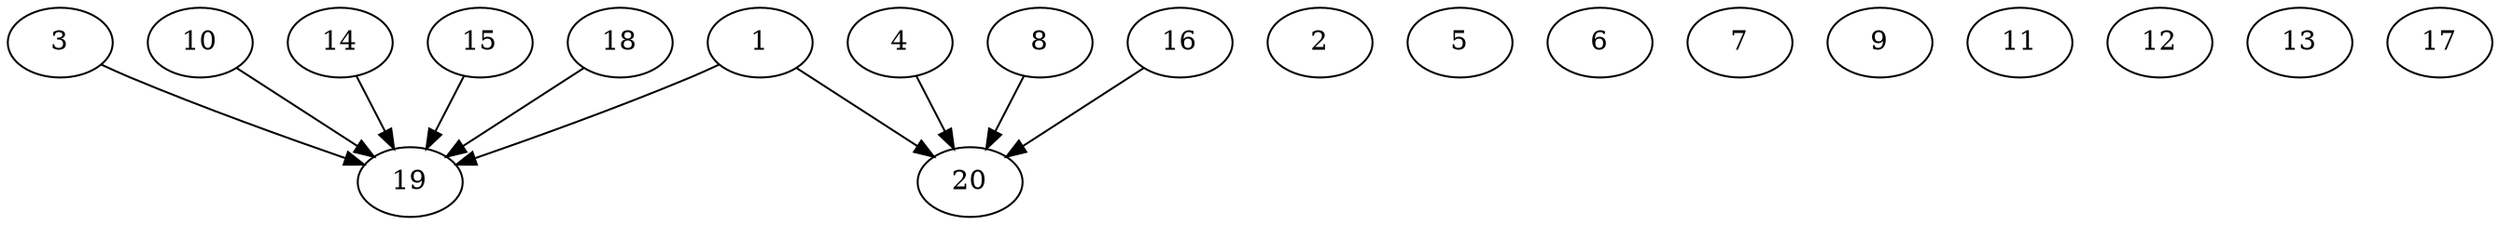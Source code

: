 // DAG automatically generated by daggen at Thu Oct  3 13:58:42 2019
// ./daggen --dot -n 20 --ccr 0.3 --fat 0.9 --regular 0.5 --density 0.6 --mindata 5242880 --maxdata 52428800 
digraph G {
  1 [size="38686720", alpha="0.12", expect_size="11606016"] 
  1 -> 19 [size ="11606016"]
  1 -> 20 [size ="11606016"]
  2 [size="130167467", alpha="0.09", expect_size="39050240"] 
  3 [size="115053227", alpha="0.18", expect_size="34515968"] 
  3 -> 19 [size ="34515968"]
  4 [size="117364053", alpha="0.14", expect_size="35209216"] 
  4 -> 20 [size ="35209216"]
  5 [size="22401707", alpha="0.08", expect_size="6720512"] 
  6 [size="51066880", alpha="0.04", expect_size="15320064"] 
  7 [size="26047147", alpha="0.09", expect_size="7814144"] 
  8 [size="129341440", alpha="0.17", expect_size="38802432"] 
  8 -> 20 [size ="38802432"]
  9 [size="59712853", alpha="0.11", expect_size="17913856"] 
  10 [size="166178133", alpha="0.07", expect_size="49853440"] 
  10 -> 19 [size ="49853440"]
  11 [size="67532800", alpha="0.08", expect_size="20259840"] 
  12 [size="163075413", alpha="0.04", expect_size="48922624"] 
  13 [size="75892053", alpha="0.04", expect_size="22767616"] 
  14 [size="56753493", alpha="0.09", expect_size="17026048"] 
  14 -> 19 [size ="17026048"]
  15 [size="163618133", alpha="0.07", expect_size="49085440"] 
  15 -> 19 [size ="49085440"]
  16 [size="71881387", alpha="0.00", expect_size="21564416"] 
  16 -> 20 [size ="21564416"]
  17 [size="102116693", alpha="0.13", expect_size="30635008"] 
  18 [size="173312000", alpha="0.02", expect_size="51993600"] 
  18 -> 19 [size ="51993600"]
  19 [size="149261653", alpha="0.05", expect_size="44778496"] 
  20 [size="78912853", alpha="0.02", expect_size="23673856"] 
}
